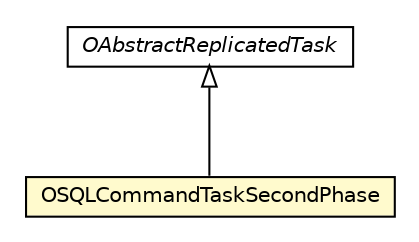 #!/usr/local/bin/dot
#
# Class diagram 
# Generated by UMLGraph version R5_6-24-gf6e263 (http://www.umlgraph.org/)
#

digraph G {
	edge [fontname="Helvetica",fontsize=10,labelfontname="Helvetica",labelfontsize=10];
	node [fontname="Helvetica",fontsize=10,shape=plaintext];
	nodesep=0.25;
	ranksep=0.5;
	// com.orientechnologies.orient.server.distributed.task.OAbstractReplicatedTask
	c6016599 [label=<<table title="com.orientechnologies.orient.server.distributed.task.OAbstractReplicatedTask" border="0" cellborder="1" cellspacing="0" cellpadding="2" port="p" href="../../task/OAbstractReplicatedTask.html">
		<tr><td><table border="0" cellspacing="0" cellpadding="1">
<tr><td align="center" balign="center"><font face="Helvetica-Oblique"> OAbstractReplicatedTask </font></td></tr>
		</table></td></tr>
		</table>>, URL="../../task/OAbstractReplicatedTask.html", fontname="Helvetica", fontcolor="black", fontsize=10.0];
	// com.orientechnologies.orient.server.distributed.impl.task.OSQLCommandTaskSecondPhase
	c6016917 [label=<<table title="com.orientechnologies.orient.server.distributed.impl.task.OSQLCommandTaskSecondPhase" border="0" cellborder="1" cellspacing="0" cellpadding="2" port="p" bgcolor="lemonChiffon" href="./OSQLCommandTaskSecondPhase.html">
		<tr><td><table border="0" cellspacing="0" cellpadding="1">
<tr><td align="center" balign="center"> OSQLCommandTaskSecondPhase </td></tr>
		</table></td></tr>
		</table>>, URL="./OSQLCommandTaskSecondPhase.html", fontname="Helvetica", fontcolor="black", fontsize=10.0];
	//com.orientechnologies.orient.server.distributed.impl.task.OSQLCommandTaskSecondPhase extends com.orientechnologies.orient.server.distributed.task.OAbstractReplicatedTask
	c6016599:p -> c6016917:p [dir=back,arrowtail=empty];
}

